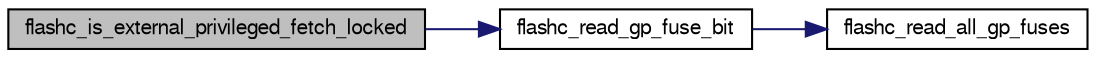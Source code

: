 digraph G
{
  edge [fontname="FreeSans",fontsize="10",labelfontname="FreeSans",labelfontsize="10"];
  node [fontname="FreeSans",fontsize="10",shape=record];
  rankdir=LR;
  Node1 [label="flashc_is_external_privileged_fetch_locked",height=0.2,width=0.4,color="black", fillcolor="grey75", style="filled" fontcolor="black"];
  Node1 -> Node2 [color="midnightblue",fontsize="10",style="solid",fontname="FreeSans"];
  Node2 [label="flashc_read_gp_fuse_bit",height=0.2,width=0.4,color="black", fillcolor="white", style="filled",URL="$a00022.html#ae6203d2e69ff15d59366c28bf8e26a7e",tooltip="Reads a general-purpose fuse bit."];
  Node2 -> Node3 [color="midnightblue",fontsize="10",style="solid",fontname="FreeSans"];
  Node3 [label="flashc_read_all_gp_fuses",height=0.2,width=0.4,color="black", fillcolor="white", style="filled",URL="$a00022.html#a08124caa02942b5fa1d370a81a84dfb5",tooltip="Reads all general-purpose fuses."];
}
